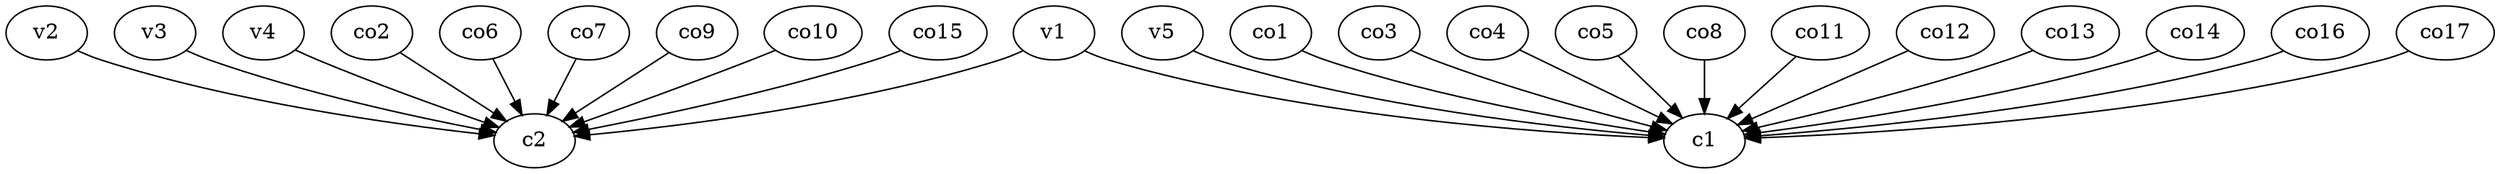 strict digraph  {
c1;
c2;
v1;
v2;
v3;
v4;
v5;
co1;
co2;
co3;
co4;
co5;
co6;
co7;
co8;
co9;
co10;
co11;
co12;
co13;
co14;
co15;
co16;
co17;
v1 -> c1  [weight=1];
v1 -> c2  [weight=1];
v2 -> c2  [weight=1];
v3 -> c2  [weight=1];
v4 -> c2  [weight=1];
v5 -> c1  [weight=1];
co1 -> c1  [weight=1];
co2 -> c2  [weight=1];
co3 -> c1  [weight=1];
co4 -> c1  [weight=1];
co5 -> c1  [weight=1];
co6 -> c2  [weight=1];
co7 -> c2  [weight=1];
co8 -> c1  [weight=1];
co9 -> c2  [weight=1];
co10 -> c2  [weight=1];
co11 -> c1  [weight=1];
co12 -> c1  [weight=1];
co13 -> c1  [weight=1];
co14 -> c1  [weight=1];
co15 -> c2  [weight=1];
co16 -> c1  [weight=1];
co17 -> c1  [weight=1];
}
